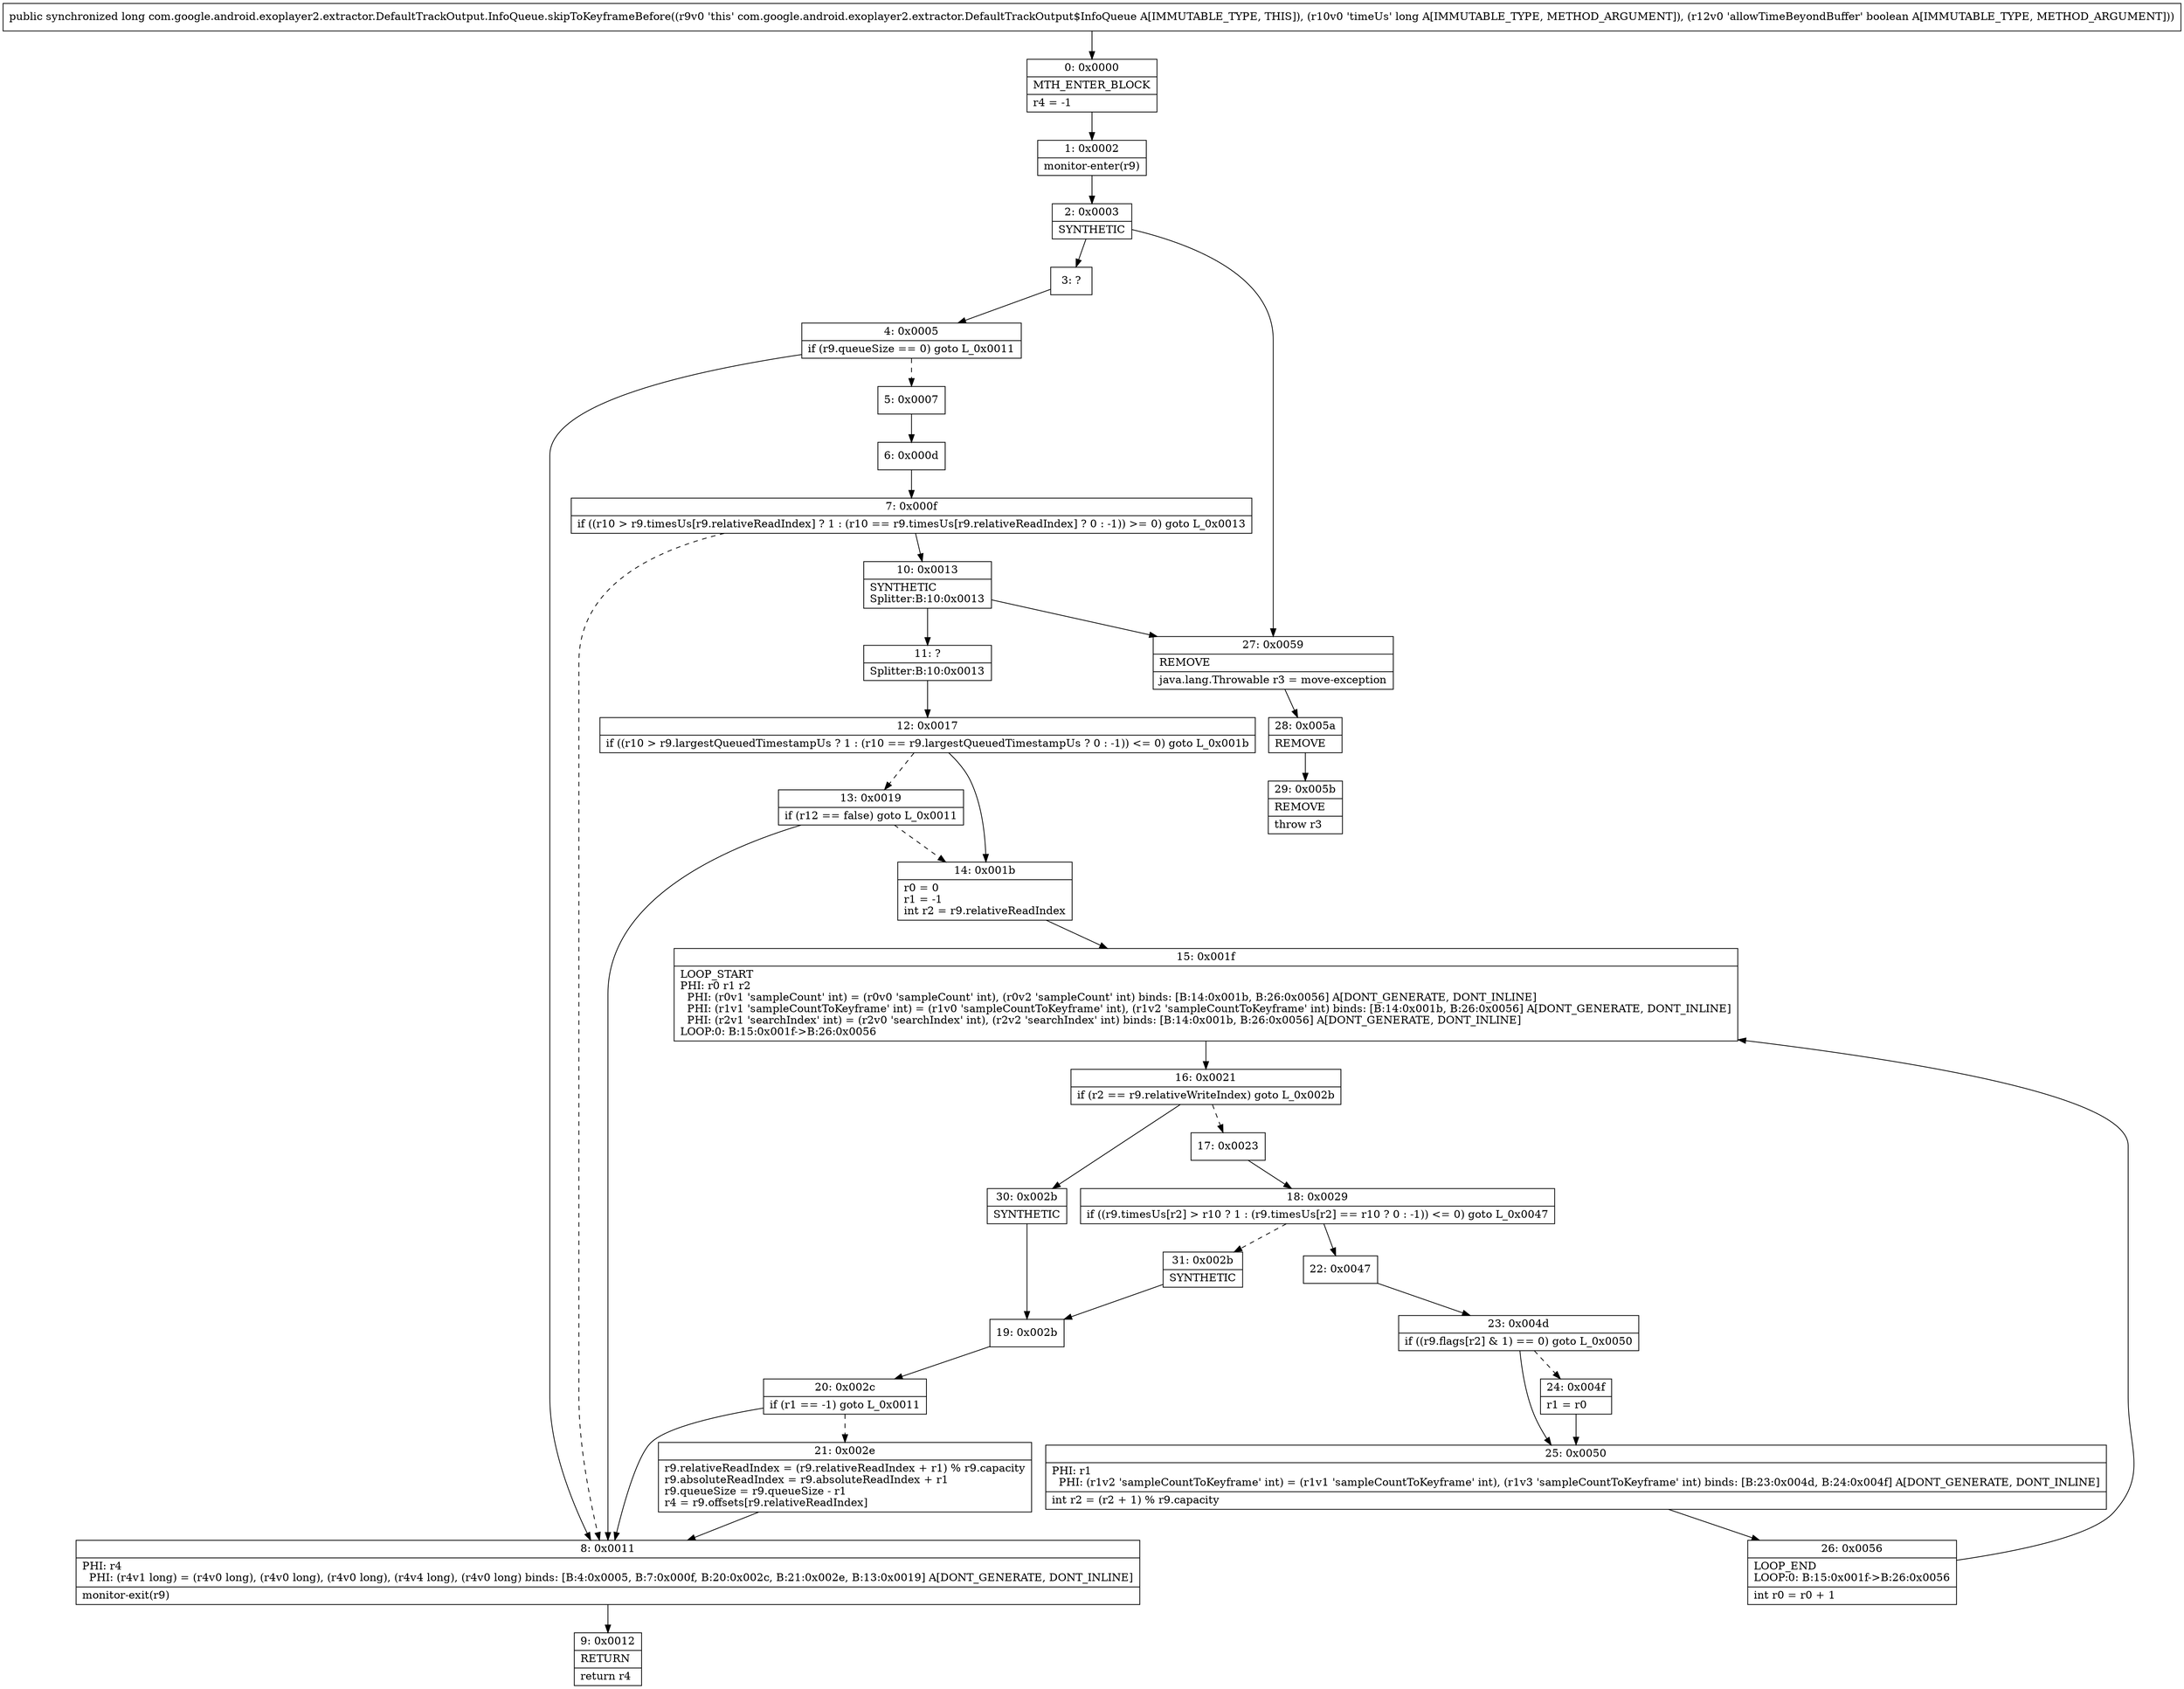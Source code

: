 digraph "CFG forcom.google.android.exoplayer2.extractor.DefaultTrackOutput.InfoQueue.skipToKeyframeBefore(JZ)J" {
Node_0 [shape=record,label="{0\:\ 0x0000|MTH_ENTER_BLOCK\l|r4 = \-1\l}"];
Node_1 [shape=record,label="{1\:\ 0x0002|monitor\-enter(r9)\l}"];
Node_2 [shape=record,label="{2\:\ 0x0003|SYNTHETIC\l}"];
Node_3 [shape=record,label="{3\:\ ?}"];
Node_4 [shape=record,label="{4\:\ 0x0005|if (r9.queueSize == 0) goto L_0x0011\l}"];
Node_5 [shape=record,label="{5\:\ 0x0007}"];
Node_6 [shape=record,label="{6\:\ 0x000d}"];
Node_7 [shape=record,label="{7\:\ 0x000f|if ((r10 \> r9.timesUs[r9.relativeReadIndex] ? 1 : (r10 == r9.timesUs[r9.relativeReadIndex] ? 0 : \-1)) \>= 0) goto L_0x0013\l}"];
Node_8 [shape=record,label="{8\:\ 0x0011|PHI: r4 \l  PHI: (r4v1 long) = (r4v0 long), (r4v0 long), (r4v0 long), (r4v4 long), (r4v0 long) binds: [B:4:0x0005, B:7:0x000f, B:20:0x002c, B:21:0x002e, B:13:0x0019] A[DONT_GENERATE, DONT_INLINE]\l|monitor\-exit(r9)\l}"];
Node_9 [shape=record,label="{9\:\ 0x0012|RETURN\l|return r4\l}"];
Node_10 [shape=record,label="{10\:\ 0x0013|SYNTHETIC\lSplitter:B:10:0x0013\l}"];
Node_11 [shape=record,label="{11\:\ ?|Splitter:B:10:0x0013\l}"];
Node_12 [shape=record,label="{12\:\ 0x0017|if ((r10 \> r9.largestQueuedTimestampUs ? 1 : (r10 == r9.largestQueuedTimestampUs ? 0 : \-1)) \<= 0) goto L_0x001b\l}"];
Node_13 [shape=record,label="{13\:\ 0x0019|if (r12 == false) goto L_0x0011\l}"];
Node_14 [shape=record,label="{14\:\ 0x001b|r0 = 0\lr1 = \-1\lint r2 = r9.relativeReadIndex\l}"];
Node_15 [shape=record,label="{15\:\ 0x001f|LOOP_START\lPHI: r0 r1 r2 \l  PHI: (r0v1 'sampleCount' int) = (r0v0 'sampleCount' int), (r0v2 'sampleCount' int) binds: [B:14:0x001b, B:26:0x0056] A[DONT_GENERATE, DONT_INLINE]\l  PHI: (r1v1 'sampleCountToKeyframe' int) = (r1v0 'sampleCountToKeyframe' int), (r1v2 'sampleCountToKeyframe' int) binds: [B:14:0x001b, B:26:0x0056] A[DONT_GENERATE, DONT_INLINE]\l  PHI: (r2v1 'searchIndex' int) = (r2v0 'searchIndex' int), (r2v2 'searchIndex' int) binds: [B:14:0x001b, B:26:0x0056] A[DONT_GENERATE, DONT_INLINE]\lLOOP:0: B:15:0x001f\-\>B:26:0x0056\l}"];
Node_16 [shape=record,label="{16\:\ 0x0021|if (r2 == r9.relativeWriteIndex) goto L_0x002b\l}"];
Node_17 [shape=record,label="{17\:\ 0x0023}"];
Node_18 [shape=record,label="{18\:\ 0x0029|if ((r9.timesUs[r2] \> r10 ? 1 : (r9.timesUs[r2] == r10 ? 0 : \-1)) \<= 0) goto L_0x0047\l}"];
Node_19 [shape=record,label="{19\:\ 0x002b}"];
Node_20 [shape=record,label="{20\:\ 0x002c|if (r1 == \-1) goto L_0x0011\l}"];
Node_21 [shape=record,label="{21\:\ 0x002e|r9.relativeReadIndex = (r9.relativeReadIndex + r1) % r9.capacity\lr9.absoluteReadIndex = r9.absoluteReadIndex + r1\lr9.queueSize = r9.queueSize \- r1\lr4 = r9.offsets[r9.relativeReadIndex]\l}"];
Node_22 [shape=record,label="{22\:\ 0x0047}"];
Node_23 [shape=record,label="{23\:\ 0x004d|if ((r9.flags[r2] & 1) == 0) goto L_0x0050\l}"];
Node_24 [shape=record,label="{24\:\ 0x004f|r1 = r0\l}"];
Node_25 [shape=record,label="{25\:\ 0x0050|PHI: r1 \l  PHI: (r1v2 'sampleCountToKeyframe' int) = (r1v1 'sampleCountToKeyframe' int), (r1v3 'sampleCountToKeyframe' int) binds: [B:23:0x004d, B:24:0x004f] A[DONT_GENERATE, DONT_INLINE]\l|int r2 = (r2 + 1) % r9.capacity\l}"];
Node_26 [shape=record,label="{26\:\ 0x0056|LOOP_END\lLOOP:0: B:15:0x001f\-\>B:26:0x0056\l|int r0 = r0 + 1\l}"];
Node_27 [shape=record,label="{27\:\ 0x0059|REMOVE\l|java.lang.Throwable r3 = move\-exception\l}"];
Node_28 [shape=record,label="{28\:\ 0x005a|REMOVE\l}"];
Node_29 [shape=record,label="{29\:\ 0x005b|REMOVE\l|throw r3\l}"];
Node_30 [shape=record,label="{30\:\ 0x002b|SYNTHETIC\l}"];
Node_31 [shape=record,label="{31\:\ 0x002b|SYNTHETIC\l}"];
MethodNode[shape=record,label="{public synchronized long com.google.android.exoplayer2.extractor.DefaultTrackOutput.InfoQueue.skipToKeyframeBefore((r9v0 'this' com.google.android.exoplayer2.extractor.DefaultTrackOutput$InfoQueue A[IMMUTABLE_TYPE, THIS]), (r10v0 'timeUs' long A[IMMUTABLE_TYPE, METHOD_ARGUMENT]), (r12v0 'allowTimeBeyondBuffer' boolean A[IMMUTABLE_TYPE, METHOD_ARGUMENT])) }"];
MethodNode -> Node_0;
Node_0 -> Node_1;
Node_1 -> Node_2;
Node_2 -> Node_3;
Node_2 -> Node_27;
Node_3 -> Node_4;
Node_4 -> Node_5[style=dashed];
Node_4 -> Node_8;
Node_5 -> Node_6;
Node_6 -> Node_7;
Node_7 -> Node_8[style=dashed];
Node_7 -> Node_10;
Node_8 -> Node_9;
Node_10 -> Node_11;
Node_10 -> Node_27;
Node_11 -> Node_12;
Node_12 -> Node_13[style=dashed];
Node_12 -> Node_14;
Node_13 -> Node_8;
Node_13 -> Node_14[style=dashed];
Node_14 -> Node_15;
Node_15 -> Node_16;
Node_16 -> Node_17[style=dashed];
Node_16 -> Node_30;
Node_17 -> Node_18;
Node_18 -> Node_22;
Node_18 -> Node_31[style=dashed];
Node_19 -> Node_20;
Node_20 -> Node_8;
Node_20 -> Node_21[style=dashed];
Node_21 -> Node_8;
Node_22 -> Node_23;
Node_23 -> Node_24[style=dashed];
Node_23 -> Node_25;
Node_24 -> Node_25;
Node_25 -> Node_26;
Node_26 -> Node_15;
Node_27 -> Node_28;
Node_28 -> Node_29;
Node_30 -> Node_19;
Node_31 -> Node_19;
}

